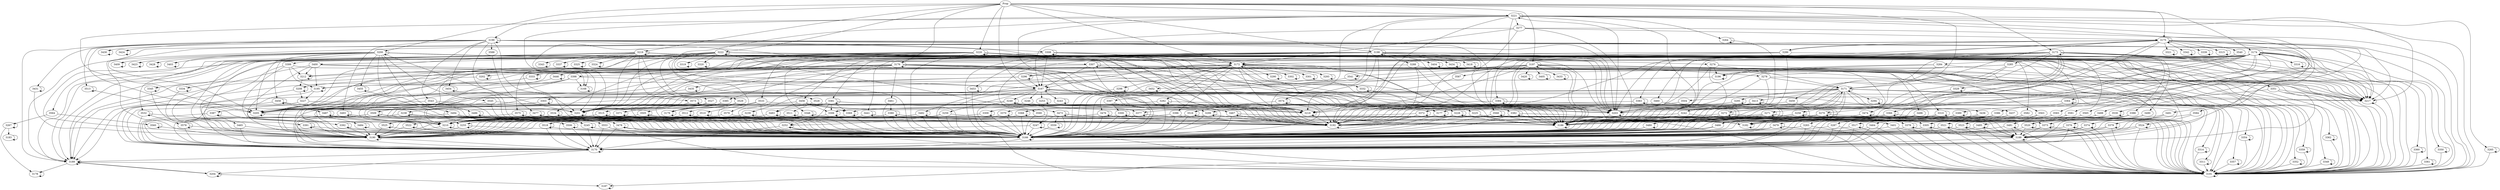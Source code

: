 // Induction Graph of ./tests/pdtswvtma6x4p1
digraph{
  Prop -> 3173
  Prop -> 3167
  Prop -> 3219
  Prop -> 3220
  Prop -> 3199
  Prop -> 3222
  Prop -> 3175
  Prop -> 3174
  Prop -> 3198
  Prop -> 3172
  Prop -> 3200
  Prop -> 3197
  Prop -> 3221
  Prop -> 3176
  Prop -> 3171
  3173 -> 3388
  3173 -> 3189
  3173 -> 3345
  3173 -> 3490
  3173 -> 3329
  3173 -> 3218
  3173 -> 3166
  3173 -> 3285
  3173 -> 3383
  3173 -> 3351
  3173 -> 3270
  3173 -> 3205
  3173 -> 3191
  3173 -> 3459
  3173 -> 3201
  3173 -> 3186
  3173 -> 3360
  3173 -> 3173
  3173 -> 3217
  3173 -> 3192
  3173 -> 3203
  3167 -> 3228
  3167 -> 3225
  3167 -> 3238
  3167 -> 3167
  3167 -> 3218
  3167 -> 3253
  3167 -> 3166
  3167 -> 3188
  3167 -> 3303
  3167 -> 3249
  3167 -> 3205
  3167 -> 3259
  3167 -> 3191
  3167 -> 3201
  3167 -> 3246
  3167 -> 3186
  3167 -> 3217
  3167 -> 3192
  3167 -> 3243
  3167 -> 3203
  3167 -> 3239
  3219 -> 3189
  3219 -> 3218
  3219 -> 3166
  3219 -> 3337
  3219 -> 3527
  3219 -> 3532
  3219 -> 3325
  3219 -> 3573
  3219 -> 3219
  3219 -> 3205
  3219 -> 3191
  3219 -> 3201
  3219 -> 3391
  3219 -> 3186
  3219 -> 3582
  3219 -> 3217
  3219 -> 3192
  3219 -> 3324
  3219 -> 3343
  3219 -> 3276
  3219 -> 3203
  3220 -> 3189
  3220 -> 3218
  3220 -> 3220
  3220 -> 3166
  3220 -> 3581
  3220 -> 3509
  3220 -> 3533
  3220 -> 3332
  3220 -> 3205
  3220 -> 3191
  3220 -> 3399
  3220 -> 3201
  3220 -> 3349
  3220 -> 3392
  3220 -> 3186
  3220 -> 3217
  3220 -> 3192
  3220 -> 3362
  3220 -> 3348
  3220 -> 3203
  3220 -> 3534
  3199 -> 3189
  3199 -> 3431
  3199 -> 3218
  3199 -> 3493
  3199 -> 3199
  3199 -> 3430
  3199 -> 3166
  3199 -> 3513
  3199 -> 3308
  3199 -> 3424
  3199 -> 3205
  3199 -> 3191
  3199 -> 3201
  3199 -> 3186
  3199 -> 3588
  3199 -> 3217
  3199 -> 3192
  3199 -> 3543
  3199 -> 3203
  3199 -> 3454
  3199 -> 3565
  3222 -> 3189
  3222 -> 3579
  3222 -> 3222
  3222 -> 3400
  3222 -> 3352
  3222 -> 3218
  3222 -> 3166
  3222 -> 3319
  3222 -> 3575
  3222 -> 3205
  3222 -> 3191
  3222 -> 3359
  3222 -> 3201
  3222 -> 3186
  3222 -> 3590
  3222 -> 3217
  3222 -> 3192
  3222 -> 3529
  3222 -> 3583
  3222 -> 3203
  3222 -> 3320
  3175 -> 3286
  3175 -> 3217
  3175 -> 3321
  3175 -> 3166
  3175 -> 3189
  3175 -> 3272
  3175 -> 3175
  3175 -> 3540
  3175 -> 3342
  3175 -> 3205
  3175 -> 3191
  3175 -> 3201
  3175 -> 3386
  3175 -> 3384
  3175 -> 3491
  3175 -> 3203
  3175 -> 3339
  3175 -> 3190
  3175 -> 3186
  3175 -> 3315
  3174 -> 3389
  3174 -> 3488
  3174 -> 3218
  3174 -> 3166
  3174 -> 3284
  3174 -> 3188
  3174 -> 3316
  3174 -> 3271
  3174 -> 3205
  3174 -> 3191
  3174 -> 3201
  3174 -> 3334
  3174 -> 3364
  3174 -> 3186
  3174 -> 3361
  3174 -> 3217
  3174 -> 3192
  3174 -> 3174
  3174 -> 3203
  3174 -> 3460
  3174 -> 3350
  3198 -> 3441
  3198 -> 3218
  3198 -> 3217
  3198 -> 3453
  3198 -> 3166
  3198 -> 3192
  3198 -> 3288
  3198 -> 3205
  3198 -> 3191
  3198 -> 3404
  3198 -> 3201
  3198 -> 3456
  3198 -> 3381
  3198 -> 3198
  3198 -> 3188
  3198 -> 3186
  3198 -> 3203
  3198 -> 3434
  3198 -> 3473
  3198 -> 3418
  3172 -> 3396
  3172 -> 3189
  3172 -> 3293
  3172 -> 3218
  3172 -> 3166
  3172 -> 3290
  3172 -> 3282
  3172 -> 3302
  3172 -> 3397
  3172 -> 3205
  3172 -> 3191
  3172 -> 3310
  3172 -> 3201
  3172 -> 3296
  3172 -> 3298
  3172 -> 3186
  3172 -> 3301
  3172 -> 3217
  3172 -> 3192
  3172 -> 3203
  3172 -> 3172
  3200 -> 3409
  3200 -> 3458
  3200 -> 3455
  3200 -> 3217
  3200 -> 3423
  3200 -> 3307
  3200 -> 3564
  3200 -> 3166
  3200 -> 3545
  3200 -> 3205
  3200 -> 3191
  3200 -> 3201
  3200 -> 3188
  3200 -> 3200
  3200 -> 3428
  3200 -> 3186
  3200 -> 3403
  3200 -> 3203
  3200 -> 3190
  3200 -> 3494
  3197 -> 3189
  3197 -> 3563
  3197 -> 3541
  3197 -> 3587
  3197 -> 3218
  3197 -> 3166
  3197 -> 3205
  3197 -> 3191
  3197 -> 3201
  3197 -> 3452
  3197 -> 3197
  3197 -> 3496
  3197 -> 3186
  3197 -> 3217
  3197 -> 3420
  3197 -> 3405
  3197 -> 3192
  3197 -> 3278
  3197 -> 3433
  3197 -> 3203
  3197 -> 3435
  3221 -> 3264
  3221 -> 3218
  3221 -> 3277
  3221 -> 3217
  3221 -> 3574
  3221 -> 3265
  3221 -> 3166
  3221 -> 3192
  3221 -> 3530
  3221 -> 3191
  3221 -> 3205
  3221 -> 3584
  3221 -> 3201
  3221 -> 3203
  3221 -> 3568
  3221 -> 3221
  3221 -> 3186
  3221 -> 3528
  3176 -> 3398
  3176 -> 3189
  3176 -> 3218
  3176 -> 3166
  3176 -> 3333
  3176 -> 3205
  3176 -> 3191
  3176 -> 3382
  3176 -> 3201
  3176 -> 3474
  3176 -> 3385
  3176 -> 3387
  3176 -> 3186
  3176 -> 3217
  3176 -> 3357
  3176 -> 3192
  3176 -> 3446
  3176 -> 3354
  3176 -> 3203
  3176 -> 3176
  3176 -> 3461
  3171 -> 3190
  3171 -> 3294
  3171 -> 3258
  3171 -> 3504
  3171 -> 3217
  3171 -> 3166
  3171 -> 3314
  3171 -> 3189
  3171 -> 3437
  3171 -> 3205
  3171 -> 3436
  3171 -> 3191
  3171 -> 3242
  3171 -> 3201
  3171 -> 3311
  3171 -> 3295
  3171 -> 3203
  3171 -> 3413
  3171 -> 3171
  3171 -> 3186
  3388 -> 3166
  3388 -> 3170
  3388 -> 3182
  3388 -> 3376
  3189 -> 3204
  3189 -> 3189
  3189 -> 3191
  3189 -> 3178
  3345 -> 3190
  3345 -> 3345
  3490 -> 3374
  3490 -> 3182
  3329 -> 3186
  3329 -> 3329
  3218 -> 3192
  3218 -> 3218
  3166 -> 3166
  3166 -> 3170
  3285 -> 3192
  3285 -> 3191
  3285 -> 3196
  3285 -> 3171
  3285 -> 3186
  3383 -> 3166
  3383 -> 3383
  3383 -> 3368
  3351 -> 3177
  3351 -> 3170
  3351 -> 3217
  3351 -> 3191
  3270 -> 3166
  3270 -> 3192
  3270 -> 3270
  3270 -> 3191
  3270 -> 3186
  3205 -> 3210
  3205 -> 3205
  3191 -> 3191
  3459 -> 3166
  3459 -> 3372
  3201 -> 3166
  3201 -> 3210
  3201 -> 3201
  3186 -> 3186
  3360 -> 3191
  3360 -> 3360
  3217 -> 3191
  3217 -> 3217
  3192 -> 3192
  3203 -> 3186
  3203 -> 3203
  3228 -> 3228
  3228 -> 3166
  3228 -> 3192
  3228 -> 3191
  3228 -> 3186
  3225 -> 3192
  3225 -> 3191
  3225 -> 3186
  3238 -> 3166
  3238 -> 3170
  3238 -> 3238
  3238 -> 3245
  3253 -> 3253
  3188 -> 3188
  3188 -> 3191
  3188 -> 3187
  3303 -> 3210
  3303 -> 3303
  3249 -> 3218
  3249 -> 3247
  3249 -> 3166
  3249 -> 3192
  3249 -> 3249
  3249 -> 3205
  3259 -> 3166
  3259 -> 3170
  3259 -> 3252
  3259 -> 3182
  3246 -> 3177
  3246 -> 3190
  3243 -> 3243
  3239 -> 3166
  3239 -> 3255
  3239 -> 3239
  3337 -> 3337
  3527 -> 3166
  3527 -> 3179
  3527 -> 3205
  3527 -> 3505
  3532 -> 3578
  3532 -> 3170
  3532 -> 3532
  3532 -> 3166
  3325 -> 3325
  3573 -> 3166
  3573 -> 3515
  3573 -> 3573
  3391 -> 3166
  3391 -> 3391
  3391 -> 3190
  3582 -> 3521
  3582 -> 3182
  3324 -> 3324
  3343 -> 3343
  3276 -> 3192
  3276 -> 3191
  3276 -> 3196
  3276 -> 3171
  3276 -> 3186
  3581 -> 3520
  3581 -> 3182
  3509 -> 3166
  3509 -> 3170
  3509 -> 3509
  3509 -> 3506
  3533 -> 3166
  3533 -> 3170
  3533 -> 3182
  3533 -> 3510
  3332 -> 3186
  3332 -> 3332
  3399 -> 3210
  3399 -> 3195
  3399 -> 3212
  3399 -> 3168
  3399 -> 3190
  3349 -> 3349
  3349 -> 3191
  3392 -> 3166
  3392 -> 3190
  3392 -> 3392
  3362 -> 3362
  3362 -> 3191
  3348 -> 3192
  3348 -> 3348
  3348 -> 3190
  3534 -> 3166
  3534 -> 3522
  3534 -> 3534
  3431 -> 3190
  3431 -> 3431
  3493 -> 3166
  3493 -> 3170
  3493 -> 3493
  3493 -> 3478
  3430 -> 3430
  3513 -> 3513
  3513 -> 3210
  3308 -> 3167
  3308 -> 3308
  3308 -> 3192
  3308 -> 3191
  3308 -> 3212
  3308 -> 3172
  3308 -> 3186
  3424 -> 3424
  3588 -> 3477
  3543 -> 3166
  3543 -> 3170
  3543 -> 3486
  3454 -> 3166
  3454 -> 3454
  3565 -> 3485
  3565 -> 3182
  3579 -> 3518
  3579 -> 3182
  3400 -> 3210
  3400 -> 3195
  3400 -> 3212
  3400 -> 3168
  3400 -> 3167
  3400 -> 3190
  3352 -> 3352
  3352 -> 3191
  3319 -> 3319
  3575 -> 3166
  3575 -> 3525
  3575 -> 3575
  3359 -> 3191
  3359 -> 3359
  3590 -> 3166
  3590 -> 3186
  3529 -> 3166
  3529 -> 3179
  3529 -> 3512
  3583 -> 3523
  3583 -> 3182
  3320 -> 3320
  3286 -> 3167
  3286 -> 3192
  3286 -> 3175
  3286 -> 3191
  3286 -> 3172
  3286 -> 3186
  3321 -> 3321
  3272 -> 3166
  3272 -> 3192
  3272 -> 3272
  3272 -> 3191
  3272 -> 3186
  3540 -> 3366
  3342 -> 3342
  3386 -> 3166
  3386 -> 3170
  3386 -> 3464
  3386 -> 3182
  3384 -> 3166
  3384 -> 3384
  3384 -> 3370
  3491 -> 3379
  3491 -> 3182
  3339 -> 3339
  3190 -> 3170
  3190 -> 3190
  3315 -> 3315
  3389 -> 3166
  3389 -> 3170
  3389 -> 3389
  3389 -> 3466
  3488 -> 3373
  3488 -> 3182
  3284 -> 3192
  3284 -> 3191
  3284 -> 3186
  3284 -> 3196
  3316 -> 3316
  3271 -> 3271
  3271 -> 3166
  3271 -> 3192
  3271 -> 3191
  3271 -> 3186
  3334 -> 3334
  3334 -> 3190
  3364 -> 3166
  3364 -> 3170
  3364 -> 3364
  3364 -> 3369
  3361 -> 3191
  3361 -> 3361
  3460 -> 3166
  3460 -> 3377
  3350 -> 3191
  3350 -> 3350
  3441 -> 3441
  3441 -> 3192
  3441 -> 3190
  3453 -> 3166
  3453 -> 3453
  3288 -> 3192
  3288 -> 3191
  3288 -> 3186
  3288 -> 3202
  3404 -> 3404
  3456 -> 3166
  3456 -> 3299
  3456 -> 3369
  3456 -> 3245
  3456 -> 3377
  3456 -> 3484
  3456 -> 3255
  3456 -> 3483
  3456 -> 3306
  3381 -> 3466
  3381 -> 3369
  3381 -> 3252
  3381 -> 3205
  3381 -> 3245
  3381 -> 3287
  3381 -> 3381
  3381 -> 3483
  3381 -> 3480
  3381 -> 3306
  3434 -> 3434
  3473 -> 3247
  3473 -> 3473
  3473 -> 3166
  3473 -> 3559
  3473 -> 3373
  3473 -> 3305
  3418 -> 3418
  3396 -> 3166
  3396 -> 3190
  3396 -> 3401
  3293 -> 3293
  3290 -> 3290
  3282 -> 3166
  3282 -> 3170
  3282 -> 3309
  3282 -> 3282
  3302 -> 3302
  3397 -> 3166
  3397 -> 3300
  3310 -> 3166
  3310 -> 3170
  3310 -> 3283
  3310 -> 3310
  3296 -> 3167
  3296 -> 3210
  3296 -> 3296
  3296 -> 3172
  3296 -> 3190
  3298 -> 3166
  3298 -> 3298
  3301 -> 3301
  3409 -> 3409
  3458 -> 3166
  3458 -> 3170
  3458 -> 3458
  3458 -> 3487
  3455 -> 3166
  3455 -> 3455
  3423 -> 3423
  3307 -> 3307
  3307 -> 3192
  3307 -> 3191
  3307 -> 3212
  3307 -> 3167
  3307 -> 3186
  3564 -> 3560
  3564 -> 3267
  3545 -> 3166
  3545 -> 3190
  3545 -> 3467
  3428 -> 3428
  3403 -> 3403
  3494 -> 3166
  3494 -> 3553
  3494 -> 3170
  3494 -> 3182
  3563 -> 3182
  3563 -> 3481
  3541 -> 3541
  3541 -> 3482
  3587 -> 3476
  3452 -> 3166
  3452 -> 3452
  3496 -> 3166
  3496 -> 3170
  3496 -> 3479
  3496 -> 3182
  3420 -> 3420
  3405 -> 3405
  3278 -> 3192
  3278 -> 3191
  3278 -> 3171
  3278 -> 3186
  3433 -> 3433
  3435 -> 3435
  3435 -> 3190
  3264 -> 3264
  3264 -> 3186
  3277 -> 3167
  3277 -> 3192
  3277 -> 3175
  3277 -> 3191
  3277 -> 3172
  3277 -> 3186
  3574 -> 3166
  3574 -> 3516
  3574 -> 3574
  3265 -> 3191
  3265 -> 3265
  3530 -> 3166
  3530 -> 3170
  3530 -> 3530
  3530 -> 3517
  3584 -> 3524
  3584 -> 3182
  3568 -> 3166
  3568 -> 3186
  3568 -> 3568
  3528 -> 3166
  3528 -> 3179
  3528 -> 3511
  3398 -> 3210
  3398 -> 3195
  3398 -> 3168
  3398 -> 3167
  3398 -> 3190
  3333 -> 3333
  3333 -> 3190
  3382 -> 3166
  3382 -> 3382
  3382 -> 3191
  3382 -> 3186
  3474 -> 3166
  3474 -> 3474
  3474 -> 3378
  3385 -> 3166
  3385 -> 3179
  3385 -> 3371
  3387 -> 3166
  3387 -> 3170
  3387 -> 3387
  3387 -> 3465
  3357 -> 3191
  3357 -> 3357
  3446 -> 3210
  3446 -> 3446
  3354 -> 3354
  3354 -> 3191
  3461 -> 3166
  3461 -> 3380
  3294 -> 3294
  3258 -> 3166
  3258 -> 3192
  3258 -> 3191
  3258 -> 3258
  3258 -> 3186
  3504 -> 3299
  3314 -> 3314
  3314 -> 3191
  3437 -> 3305
  3437 -> 3182
  3436 -> 3287
  3436 -> 3182
  3242 -> 3192
  3242 -> 3191
  3242 -> 3171
  3242 -> 3186
  3311 -> 3311
  3311 -> 3191
  3295 -> 3295
  3295 -> 3192
  3413 -> 3166
  3413 -> 3413
  3413 -> 3203
  3413 -> 3306
  3170 -> 3204
  3170 -> 3170
  3170 -> 3189
  3182 -> 3182
  3376 -> 3166
  3376 -> 3170
  3376 -> 3191
  3376 -> 3376
  3204 -> 3204
  3204 -> 3189
  3204 -> 3187
  3178 -> 3178
  3374 -> 3166
  3374 -> 3188
  3374 -> 3191
  3374 -> 3374
  3196 -> 3195
  3196 -> 3196
  3368 -> 3166
  3368 -> 3210
  3368 -> 3368
  3177 -> 3166
  3177 -> 3177
  3210 -> 3166
  3210 -> 3210
  3210 -> 3190
  3372 -> 3166
  3372 -> 3192
  3372 -> 3372
  3372 -> 3190
  3245 -> 3166
  3245 -> 3170
  3245 -> 3245
  3187 -> 3187
  3247 -> 3166
  3247 -> 3190
  3247 -> 3191
  3247 -> 3247
  3252 -> 3166
  3252 -> 3170
  3252 -> 3252
  3252 -> 3191
  3255 -> 3166
  3255 -> 3255
  3255 -> 3190
  3179 -> 3179
  3505 -> 3166
  3505 -> 3170
  3505 -> 3186
  3505 -> 3505
  3578 -> 3578
  3578 -> 3170
  3578 -> 3166
  3515 -> 3166
  3515 -> 3192
  3515 -> 3515
  3515 -> 3190
  3521 -> 3166
  3521 -> 3188
  3521 -> 3521
  3521 -> 3191
  3520 -> 3166
  3520 -> 3188
  3520 -> 3520
  3520 -> 3191
  3506 -> 3166
  3506 -> 3170
  3506 -> 3506
  3510 -> 3166
  3510 -> 3210
  3510 -> 3510
  3195 -> 3170
  3195 -> 3195
  3195 -> 3227
  3212 -> 3208
  3212 -> 3212
  3168 -> 3168
  3522 -> 3166
  3522 -> 3522
  3522 -> 3190
  3478 -> 3166
  3478 -> 3170
  3478 -> 3191
  3478 -> 3478
  3477 -> 3166
  3477 -> 3192
  3477 -> 3190
  3477 -> 3477
  3486 -> 3166
  3486 -> 3210
  3486 -> 3486
  3485 -> 3166
  3485 -> 3188
  3485 -> 3191
  3485 -> 3485
  3518 -> 3166
  3518 -> 3170
  3518 -> 3518
  3525 -> 3166
  3525 -> 3525
  3525 -> 3190
  3512 -> 3166
  3512 -> 3210
  3512 -> 3512
  3523 -> 3166
  3523 -> 3188
  3523 -> 3191
  3523 -> 3523
  3366 -> 3166
  3366 -> 3192
  3366 -> 3188
  3366 -> 3366
  3464 -> 3166
  3464 -> 3170
  3464 -> 3191
  3370 -> 3166
  3370 -> 3210
  3370 -> 3370
  3379 -> 3166
  3379 -> 3188
  3379 -> 3191
  3379 -> 3379
  3466 -> 3166
  3466 -> 3170
  3373 -> 3166
  3373 -> 3188
  3373 -> 3373
  3373 -> 3191
  3369 -> 3369
  3369 -> 3210
  3369 -> 3166
  3377 -> 3377
  3377 -> 3192
  3377 -> 3190
  3377 -> 3166
  3202 -> 3208
  3202 -> 3202
  3299 -> 3166
  3299 -> 3192
  3299 -> 3190
  3299 -> 3299
  3484 -> 3166
  3484 -> 3484
  3484 -> 3190
  3483 -> 3166
  3483 -> 3483
  3483 -> 3210
  3306 -> 3166
  3306 -> 3210
  3306 -> 3306
  3287 -> 3166
  3287 -> 3170
  3287 -> 3191
  3480 -> 3166
  3480 -> 3170
  3480 -> 3480
  3559 -> 3166
  3559 -> 3559
  3305 -> 3166
  3305 -> 3188
  3305 -> 3191
  3305 -> 3305
  3401 -> 3166
  3401 -> 3188
  3401 -> 3191
  3309 -> 3166
  3309 -> 3210
  3309 -> 3309
  3300 -> 3166
  3300 -> 3192
  3300 -> 3300
  3300 -> 3190
  3283 -> 3166
  3283 -> 3170
  3283 -> 3191
  3487 -> 3166
  3487 -> 3210
  3487 -> 3487
  3560 -> 3166
  3560 -> 3560
  3267 -> 3183
  3267 -> 3267
  3267 -> 3178
  3467 -> 3166
  3467 -> 3192
  3467 -> 3467
  3467 -> 3188
  3553 -> 3166
  3553 -> 3170
  3553 -> 3191
  3481 -> 3166
  3481 -> 3188
  3481 -> 3191
  3481 -> 3481
  3482 -> 3166
  3482 -> 3210
  3482 -> 3482
  3476 -> 3166
  3476 -> 3192
  3476 -> 3476
  3476 -> 3190
  3479 -> 3166
  3479 -> 3170
  3479 -> 3191
  3479 -> 3479
  3516 -> 3166
  3516 -> 3192
  3516 -> 3516
  3516 -> 3190
  3517 -> 3166
  3517 -> 3170
  3517 -> 3191
  3517 -> 3517
  3524 -> 3166
  3524 -> 3188
  3524 -> 3191
  3524 -> 3524
  3511 -> 3166
  3511 -> 3210
  3511 -> 3511
  3378 -> 3166
  3378 -> 3188
  3378 -> 3191
  3378 -> 3378
  3371 -> 3166
  3371 -> 3210
  3371 -> 3371
  3465 -> 3166
  3465 -> 3170
  3380 -> 3166
  3380 -> 3192
  3380 -> 3190
  3380 -> 3380
  3227 -> 3201
  3227 -> 3190
  3208 -> 3170
  3208 -> 3208
  3208 -> 3227
  3183 -> 3183
}